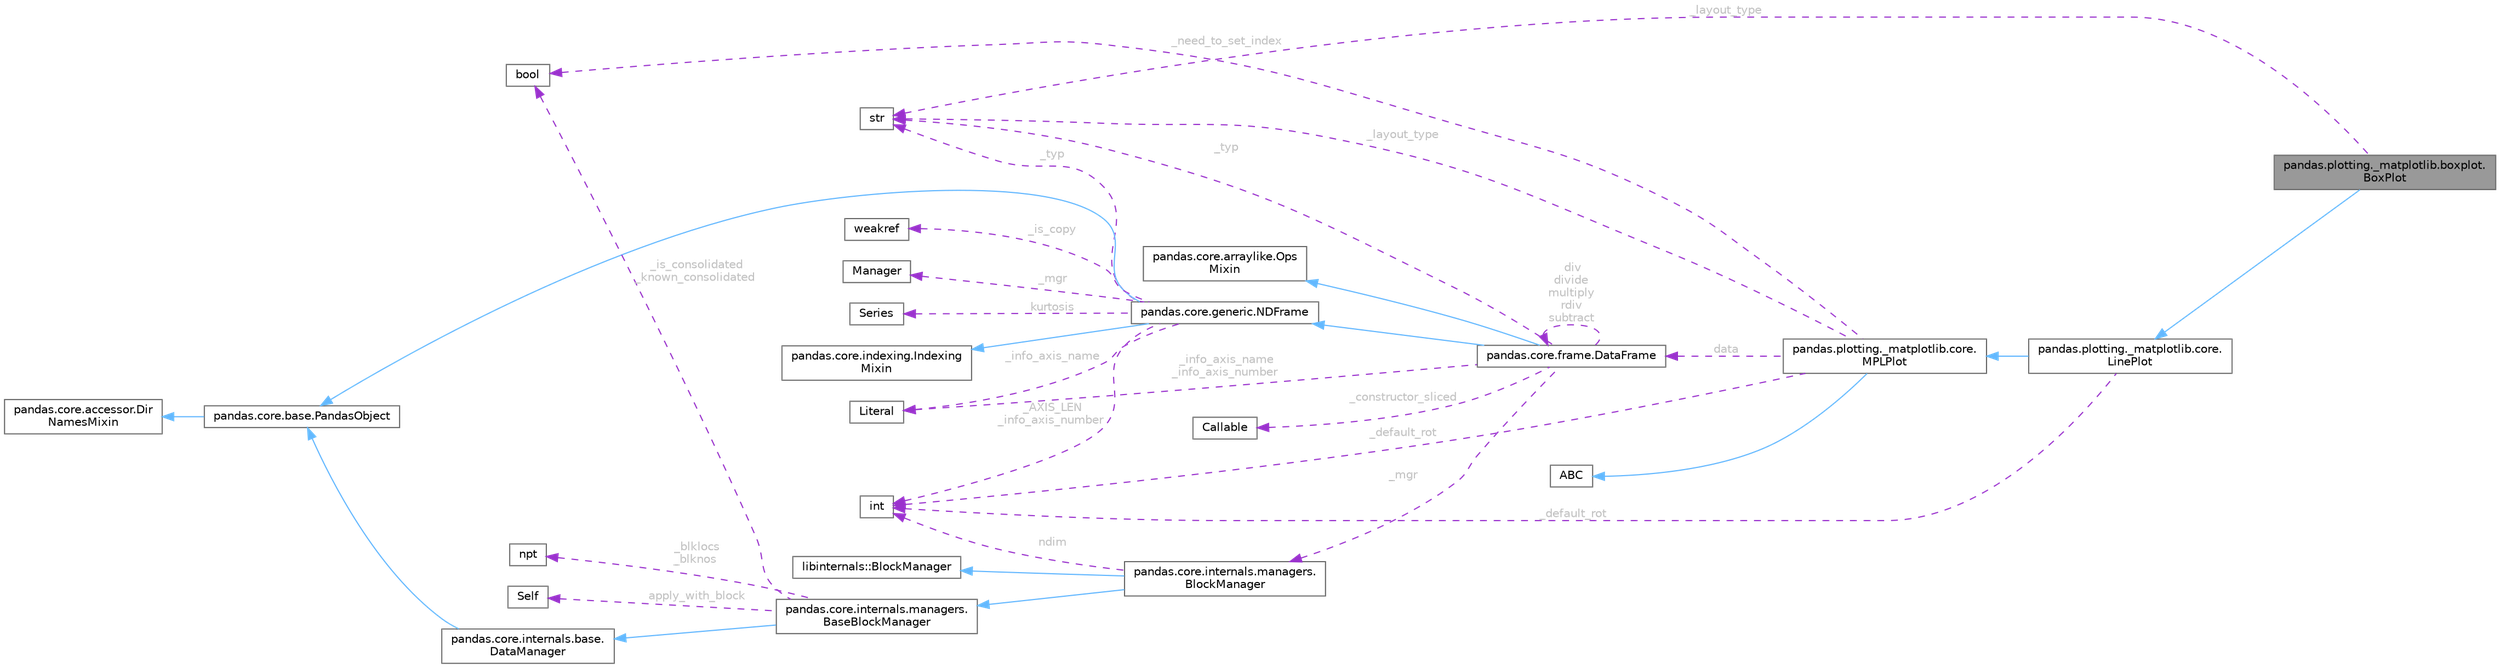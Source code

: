 digraph "pandas.plotting._matplotlib.boxplot.BoxPlot"
{
 // LATEX_PDF_SIZE
  bgcolor="transparent";
  edge [fontname=Helvetica,fontsize=10,labelfontname=Helvetica,labelfontsize=10];
  node [fontname=Helvetica,fontsize=10,shape=box,height=0.2,width=0.4];
  rankdir="LR";
  Node1 [id="Node000001",label="pandas.plotting._matplotlib.boxplot.\lBoxPlot",height=0.2,width=0.4,color="gray40", fillcolor="grey60", style="filled", fontcolor="black",tooltip=" "];
  Node2 -> Node1 [id="edge34_Node000001_Node000002",dir="back",color="steelblue1",style="solid",tooltip=" "];
  Node2 [id="Node000002",label="pandas.plotting._matplotlib.core.\lLinePlot",height=0.2,width=0.4,color="gray40", fillcolor="white", style="filled",URL="$classpandas_1_1plotting_1_1__matplotlib_1_1core_1_1LinePlot.html",tooltip=" "];
  Node3 -> Node2 [id="edge35_Node000002_Node000003",dir="back",color="steelblue1",style="solid",tooltip=" "];
  Node3 [id="Node000003",label="pandas.plotting._matplotlib.core.\lMPLPlot",height=0.2,width=0.4,color="gray40", fillcolor="white", style="filled",URL="$classpandas_1_1plotting_1_1__matplotlib_1_1core_1_1MPLPlot.html",tooltip=" "];
  Node4 -> Node3 [id="edge36_Node000003_Node000004",dir="back",color="steelblue1",style="solid",tooltip=" "];
  Node4 [id="Node000004",label="ABC",height=0.2,width=0.4,color="gray40", fillcolor="white", style="filled",tooltip=" "];
  Node5 -> Node3 [id="edge37_Node000003_Node000005",dir="back",color="darkorchid3",style="dashed",tooltip=" ",label=" _layout_type",fontcolor="grey" ];
  Node5 [id="Node000005",label="str",height=0.2,width=0.4,color="gray40", fillcolor="white", style="filled",tooltip=" "];
  Node6 -> Node3 [id="edge38_Node000003_Node000006",dir="back",color="darkorchid3",style="dashed",tooltip=" ",label=" _default_rot",fontcolor="grey" ];
  Node6 [id="Node000006",label="int",height=0.2,width=0.4,color="gray40", fillcolor="white", style="filled",tooltip=" "];
  Node7 -> Node3 [id="edge39_Node000003_Node000007",dir="back",color="darkorchid3",style="dashed",tooltip=" ",label=" data",fontcolor="grey" ];
  Node7 [id="Node000007",label="pandas.core.frame.DataFrame",height=0.2,width=0.4,color="gray40", fillcolor="white", style="filled",URL="$classpandas_1_1core_1_1frame_1_1DataFrame.html",tooltip=" "];
  Node8 -> Node7 [id="edge40_Node000007_Node000008",dir="back",color="steelblue1",style="solid",tooltip=" "];
  Node8 [id="Node000008",label="pandas.core.generic.NDFrame",height=0.2,width=0.4,color="gray40", fillcolor="white", style="filled",URL="$classpandas_1_1core_1_1generic_1_1NDFrame.html",tooltip=" "];
  Node9 -> Node8 [id="edge41_Node000008_Node000009",dir="back",color="steelblue1",style="solid",tooltip=" "];
  Node9 [id="Node000009",label="pandas.core.base.PandasObject",height=0.2,width=0.4,color="gray40", fillcolor="white", style="filled",URL="$classpandas_1_1core_1_1base_1_1PandasObject.html",tooltip=" "];
  Node10 -> Node9 [id="edge42_Node000009_Node000010",dir="back",color="steelblue1",style="solid",tooltip=" "];
  Node10 [id="Node000010",label="pandas.core.accessor.Dir\lNamesMixin",height=0.2,width=0.4,color="gray40", fillcolor="white", style="filled",URL="$classpandas_1_1core_1_1accessor_1_1DirNamesMixin.html",tooltip=" "];
  Node11 -> Node8 [id="edge43_Node000008_Node000011",dir="back",color="steelblue1",style="solid",tooltip=" "];
  Node11 [id="Node000011",label="pandas.core.indexing.Indexing\lMixin",height=0.2,width=0.4,color="gray40", fillcolor="white", style="filled",URL="$classpandas_1_1core_1_1indexing_1_1IndexingMixin.html",tooltip=" "];
  Node12 -> Node8 [id="edge44_Node000008_Node000012",dir="back",color="darkorchid3",style="dashed",tooltip=" ",label=" _is_copy",fontcolor="grey" ];
  Node12 [id="Node000012",label="weakref",height=0.2,width=0.4,color="gray40", fillcolor="white", style="filled",tooltip=" "];
  Node13 -> Node8 [id="edge45_Node000008_Node000013",dir="back",color="darkorchid3",style="dashed",tooltip=" ",label=" _mgr",fontcolor="grey" ];
  Node13 [id="Node000013",label="Manager",height=0.2,width=0.4,color="gray40", fillcolor="white", style="filled",tooltip=" "];
  Node5 -> Node8 [id="edge46_Node000008_Node000005",dir="back",color="darkorchid3",style="dashed",tooltip=" ",label=" _typ",fontcolor="grey" ];
  Node6 -> Node8 [id="edge47_Node000008_Node000006",dir="back",color="darkorchid3",style="dashed",tooltip=" ",label=" _AXIS_LEN\n_info_axis_number",fontcolor="grey" ];
  Node14 -> Node8 [id="edge48_Node000008_Node000014",dir="back",color="darkorchid3",style="dashed",tooltip=" ",label=" _info_axis_name",fontcolor="grey" ];
  Node14 [id="Node000014",label="Literal",height=0.2,width=0.4,color="gray40", fillcolor="white", style="filled",tooltip=" "];
  Node15 -> Node8 [id="edge49_Node000008_Node000015",dir="back",color="darkorchid3",style="dashed",tooltip=" ",label=" kurtosis",fontcolor="grey" ];
  Node15 [id="Node000015",label="Series",height=0.2,width=0.4,color="gray40", fillcolor="white", style="filled",tooltip=" "];
  Node16 -> Node7 [id="edge50_Node000007_Node000016",dir="back",color="steelblue1",style="solid",tooltip=" "];
  Node16 [id="Node000016",label="pandas.core.arraylike.Ops\lMixin",height=0.2,width=0.4,color="gray40", fillcolor="white", style="filled",URL="$classpandas_1_1core_1_1arraylike_1_1OpsMixin.html",tooltip=" "];
  Node5 -> Node7 [id="edge51_Node000007_Node000005",dir="back",color="darkorchid3",style="dashed",tooltip=" ",label=" _typ",fontcolor="grey" ];
  Node17 -> Node7 [id="edge52_Node000007_Node000017",dir="back",color="darkorchid3",style="dashed",tooltip=" ",label=" _mgr",fontcolor="grey" ];
  Node17 [id="Node000017",label="pandas.core.internals.managers.\lBlockManager",height=0.2,width=0.4,color="gray40", fillcolor="white", style="filled",URL="$classpandas_1_1core_1_1internals_1_1managers_1_1BlockManager.html",tooltip=" "];
  Node18 -> Node17 [id="edge53_Node000017_Node000018",dir="back",color="steelblue1",style="solid",tooltip=" "];
  Node18 [id="Node000018",label="libinternals::BlockManager",height=0.2,width=0.4,color="gray40", fillcolor="white", style="filled",tooltip=" "];
  Node19 -> Node17 [id="edge54_Node000017_Node000019",dir="back",color="steelblue1",style="solid",tooltip=" "];
  Node19 [id="Node000019",label="pandas.core.internals.managers.\lBaseBlockManager",height=0.2,width=0.4,color="gray40", fillcolor="white", style="filled",URL="$classpandas_1_1core_1_1internals_1_1managers_1_1BaseBlockManager.html",tooltip=" "];
  Node20 -> Node19 [id="edge55_Node000019_Node000020",dir="back",color="steelblue1",style="solid",tooltip=" "];
  Node20 [id="Node000020",label="pandas.core.internals.base.\lDataManager",height=0.2,width=0.4,color="gray40", fillcolor="white", style="filled",URL="$classpandas_1_1core_1_1internals_1_1base_1_1DataManager.html",tooltip=" "];
  Node9 -> Node20 [id="edge56_Node000020_Node000009",dir="back",color="steelblue1",style="solid",tooltip=" "];
  Node21 -> Node19 [id="edge57_Node000019_Node000021",dir="back",color="darkorchid3",style="dashed",tooltip=" ",label=" _blklocs\n_blknos",fontcolor="grey" ];
  Node21 [id="Node000021",label="npt",height=0.2,width=0.4,color="gray40", fillcolor="white", style="filled",tooltip=" "];
  Node22 -> Node19 [id="edge58_Node000019_Node000022",dir="back",color="darkorchid3",style="dashed",tooltip=" ",label=" _is_consolidated\n_known_consolidated",fontcolor="grey" ];
  Node22 [id="Node000022",label="bool",height=0.2,width=0.4,color="gray40", fillcolor="white", style="filled",tooltip=" "];
  Node23 -> Node19 [id="edge59_Node000019_Node000023",dir="back",color="darkorchid3",style="dashed",tooltip=" ",label=" apply_with_block",fontcolor="grey" ];
  Node23 [id="Node000023",label="Self",height=0.2,width=0.4,color="gray40", fillcolor="white", style="filled",tooltip=" "];
  Node6 -> Node17 [id="edge60_Node000017_Node000006",dir="back",color="darkorchid3",style="dashed",tooltip=" ",label=" ndim",fontcolor="grey" ];
  Node24 -> Node7 [id="edge61_Node000007_Node000024",dir="back",color="darkorchid3",style="dashed",tooltip=" ",label=" _constructor_sliced",fontcolor="grey" ];
  Node24 [id="Node000024",label="Callable",height=0.2,width=0.4,color="gray40", fillcolor="white", style="filled",tooltip=" "];
  Node7 -> Node7 [id="edge62_Node000007_Node000007",dir="back",color="darkorchid3",style="dashed",tooltip=" ",label=" div\ndivide\nmultiply\nrdiv\nsubtract",fontcolor="grey" ];
  Node14 -> Node7 [id="edge63_Node000007_Node000014",dir="back",color="darkorchid3",style="dashed",tooltip=" ",label=" _info_axis_name\n_info_axis_number",fontcolor="grey" ];
  Node22 -> Node3 [id="edge64_Node000003_Node000022",dir="back",color="darkorchid3",style="dashed",tooltip=" ",label=" _need_to_set_index",fontcolor="grey" ];
  Node6 -> Node2 [id="edge65_Node000002_Node000006",dir="back",color="darkorchid3",style="dashed",tooltip=" ",label=" _default_rot",fontcolor="grey" ];
  Node5 -> Node1 [id="edge66_Node000001_Node000005",dir="back",color="darkorchid3",style="dashed",tooltip=" ",label=" _layout_type",fontcolor="grey" ];
}
